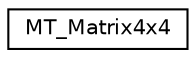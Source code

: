 digraph G
{
  edge [fontname="Helvetica",fontsize="10",labelfontname="Helvetica",labelfontsize="10"];
  node [fontname="Helvetica",fontsize="10",shape=record];
  rankdir=LR;
  Node1 [label="MT_Matrix4x4",height=0.2,width=0.4,color="black", fillcolor="white", style="filled",URL="$d0/d08/classMT__Matrix4x4.html"];
}
